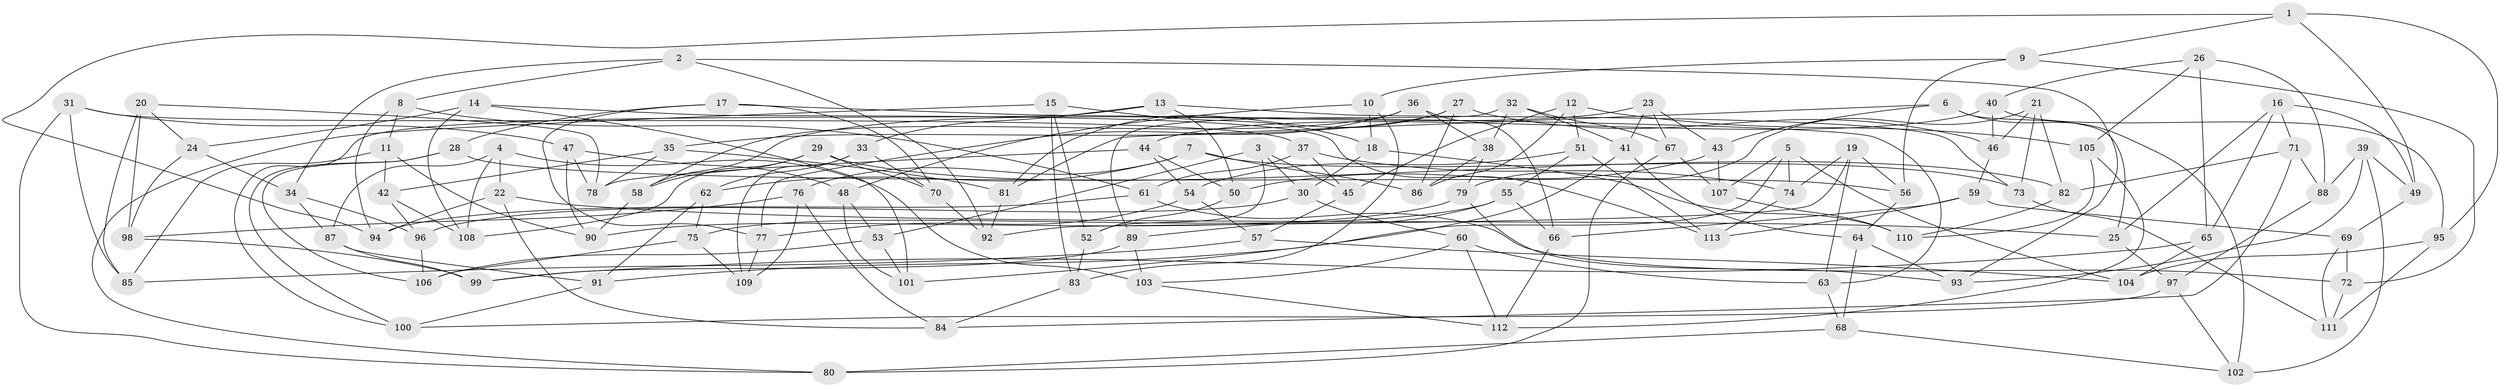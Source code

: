 // coarse degree distribution, {12: 0.06060606060606061, 10: 0.15151515151515152, 8: 0.18181818181818182, 11: 0.06060606060606061, 5: 0.030303030303030304, 4: 0.18181818181818182, 7: 0.12121212121212122, 9: 0.09090909090909091, 13: 0.030303030303030304, 3: 0.09090909090909091}
// Generated by graph-tools (version 1.1) at 2025/20/03/04/25 18:20:43]
// undirected, 113 vertices, 226 edges
graph export_dot {
graph [start="1"]
  node [color=gray90,style=filled];
  1;
  2;
  3;
  4;
  5;
  6;
  7;
  8;
  9;
  10;
  11;
  12;
  13;
  14;
  15;
  16;
  17;
  18;
  19;
  20;
  21;
  22;
  23;
  24;
  25;
  26;
  27;
  28;
  29;
  30;
  31;
  32;
  33;
  34;
  35;
  36;
  37;
  38;
  39;
  40;
  41;
  42;
  43;
  44;
  45;
  46;
  47;
  48;
  49;
  50;
  51;
  52;
  53;
  54;
  55;
  56;
  57;
  58;
  59;
  60;
  61;
  62;
  63;
  64;
  65;
  66;
  67;
  68;
  69;
  70;
  71;
  72;
  73;
  74;
  75;
  76;
  77;
  78;
  79;
  80;
  81;
  82;
  83;
  84;
  85;
  86;
  87;
  88;
  89;
  90;
  91;
  92;
  93;
  94;
  95;
  96;
  97;
  98;
  99;
  100;
  101;
  102;
  103;
  104;
  105;
  106;
  107;
  108;
  109;
  110;
  111;
  112;
  113;
  1 -- 49;
  1 -- 94;
  1 -- 9;
  1 -- 95;
  2 -- 8;
  2 -- 34;
  2 -- 92;
  2 -- 93;
  3 -- 45;
  3 -- 53;
  3 -- 52;
  3 -- 30;
  4 -- 108;
  4 -- 103;
  4 -- 22;
  4 -- 87;
  5 -- 104;
  5 -- 74;
  5 -- 107;
  5 -- 91;
  6 -- 81;
  6 -- 102;
  6 -- 43;
  6 -- 25;
  7 -- 73;
  7 -- 86;
  7 -- 62;
  7 -- 76;
  8 -- 94;
  8 -- 11;
  8 -- 61;
  9 -- 56;
  9 -- 10;
  9 -- 72;
  10 -- 18;
  10 -- 48;
  10 -- 83;
  11 -- 90;
  11 -- 42;
  11 -- 85;
  12 -- 51;
  12 -- 86;
  12 -- 45;
  12 -- 105;
  13 -- 73;
  13 -- 100;
  13 -- 50;
  13 -- 33;
  14 -- 24;
  14 -- 108;
  14 -- 101;
  14 -- 113;
  15 -- 80;
  15 -- 18;
  15 -- 52;
  15 -- 83;
  16 -- 65;
  16 -- 49;
  16 -- 25;
  16 -- 71;
  17 -- 63;
  17 -- 77;
  17 -- 28;
  17 -- 70;
  18 -- 110;
  18 -- 30;
  19 -- 63;
  19 -- 74;
  19 -- 56;
  19 -- 92;
  20 -- 78;
  20 -- 24;
  20 -- 85;
  20 -- 98;
  21 -- 82;
  21 -- 46;
  21 -- 73;
  21 -- 79;
  22 -- 94;
  22 -- 84;
  22 -- 25;
  23 -- 67;
  23 -- 41;
  23 -- 58;
  23 -- 43;
  24 -- 98;
  24 -- 34;
  25 -- 97;
  26 -- 65;
  26 -- 88;
  26 -- 40;
  26 -- 105;
  27 -- 46;
  27 -- 35;
  27 -- 81;
  27 -- 86;
  28 -- 100;
  28 -- 106;
  28 -- 56;
  29 -- 58;
  29 -- 82;
  29 -- 108;
  29 -- 70;
  30 -- 60;
  30 -- 96;
  31 -- 47;
  31 -- 80;
  31 -- 37;
  31 -- 85;
  32 -- 67;
  32 -- 41;
  32 -- 89;
  32 -- 38;
  33 -- 109;
  33 -- 70;
  33 -- 62;
  34 -- 96;
  34 -- 87;
  35 -- 78;
  35 -- 81;
  35 -- 42;
  36 -- 58;
  36 -- 38;
  36 -- 77;
  36 -- 66;
  37 -- 74;
  37 -- 45;
  37 -- 61;
  38 -- 86;
  38 -- 79;
  39 -- 102;
  39 -- 93;
  39 -- 49;
  39 -- 88;
  40 -- 95;
  40 -- 44;
  40 -- 46;
  41 -- 64;
  41 -- 101;
  42 -- 108;
  42 -- 96;
  43 -- 107;
  43 -- 50;
  44 -- 54;
  44 -- 50;
  44 -- 78;
  45 -- 57;
  46 -- 59;
  47 -- 90;
  47 -- 48;
  47 -- 78;
  48 -- 101;
  48 -- 53;
  49 -- 69;
  50 -- 52;
  51 -- 54;
  51 -- 113;
  51 -- 55;
  52 -- 83;
  53 -- 101;
  53 -- 106;
  54 -- 57;
  54 -- 77;
  55 -- 66;
  55 -- 75;
  55 -- 89;
  56 -- 64;
  57 -- 85;
  57 -- 104;
  58 -- 90;
  59 -- 66;
  59 -- 113;
  59 -- 69;
  60 -- 63;
  60 -- 112;
  60 -- 103;
  61 -- 94;
  61 -- 72;
  62 -- 75;
  62 -- 91;
  63 -- 68;
  64 -- 68;
  64 -- 93;
  65 -- 99;
  65 -- 104;
  66 -- 112;
  67 -- 107;
  67 -- 80;
  68 -- 80;
  68 -- 102;
  69 -- 111;
  69 -- 72;
  70 -- 92;
  71 -- 82;
  71 -- 84;
  71 -- 88;
  72 -- 111;
  73 -- 111;
  74 -- 113;
  75 -- 109;
  75 -- 106;
  76 -- 109;
  76 -- 98;
  76 -- 84;
  77 -- 109;
  79 -- 93;
  79 -- 90;
  81 -- 92;
  82 -- 110;
  83 -- 84;
  87 -- 91;
  87 -- 99;
  88 -- 97;
  89 -- 99;
  89 -- 103;
  91 -- 100;
  95 -- 104;
  95 -- 111;
  96 -- 106;
  97 -- 100;
  97 -- 102;
  98 -- 99;
  103 -- 112;
  105 -- 112;
  105 -- 110;
  107 -- 110;
}
